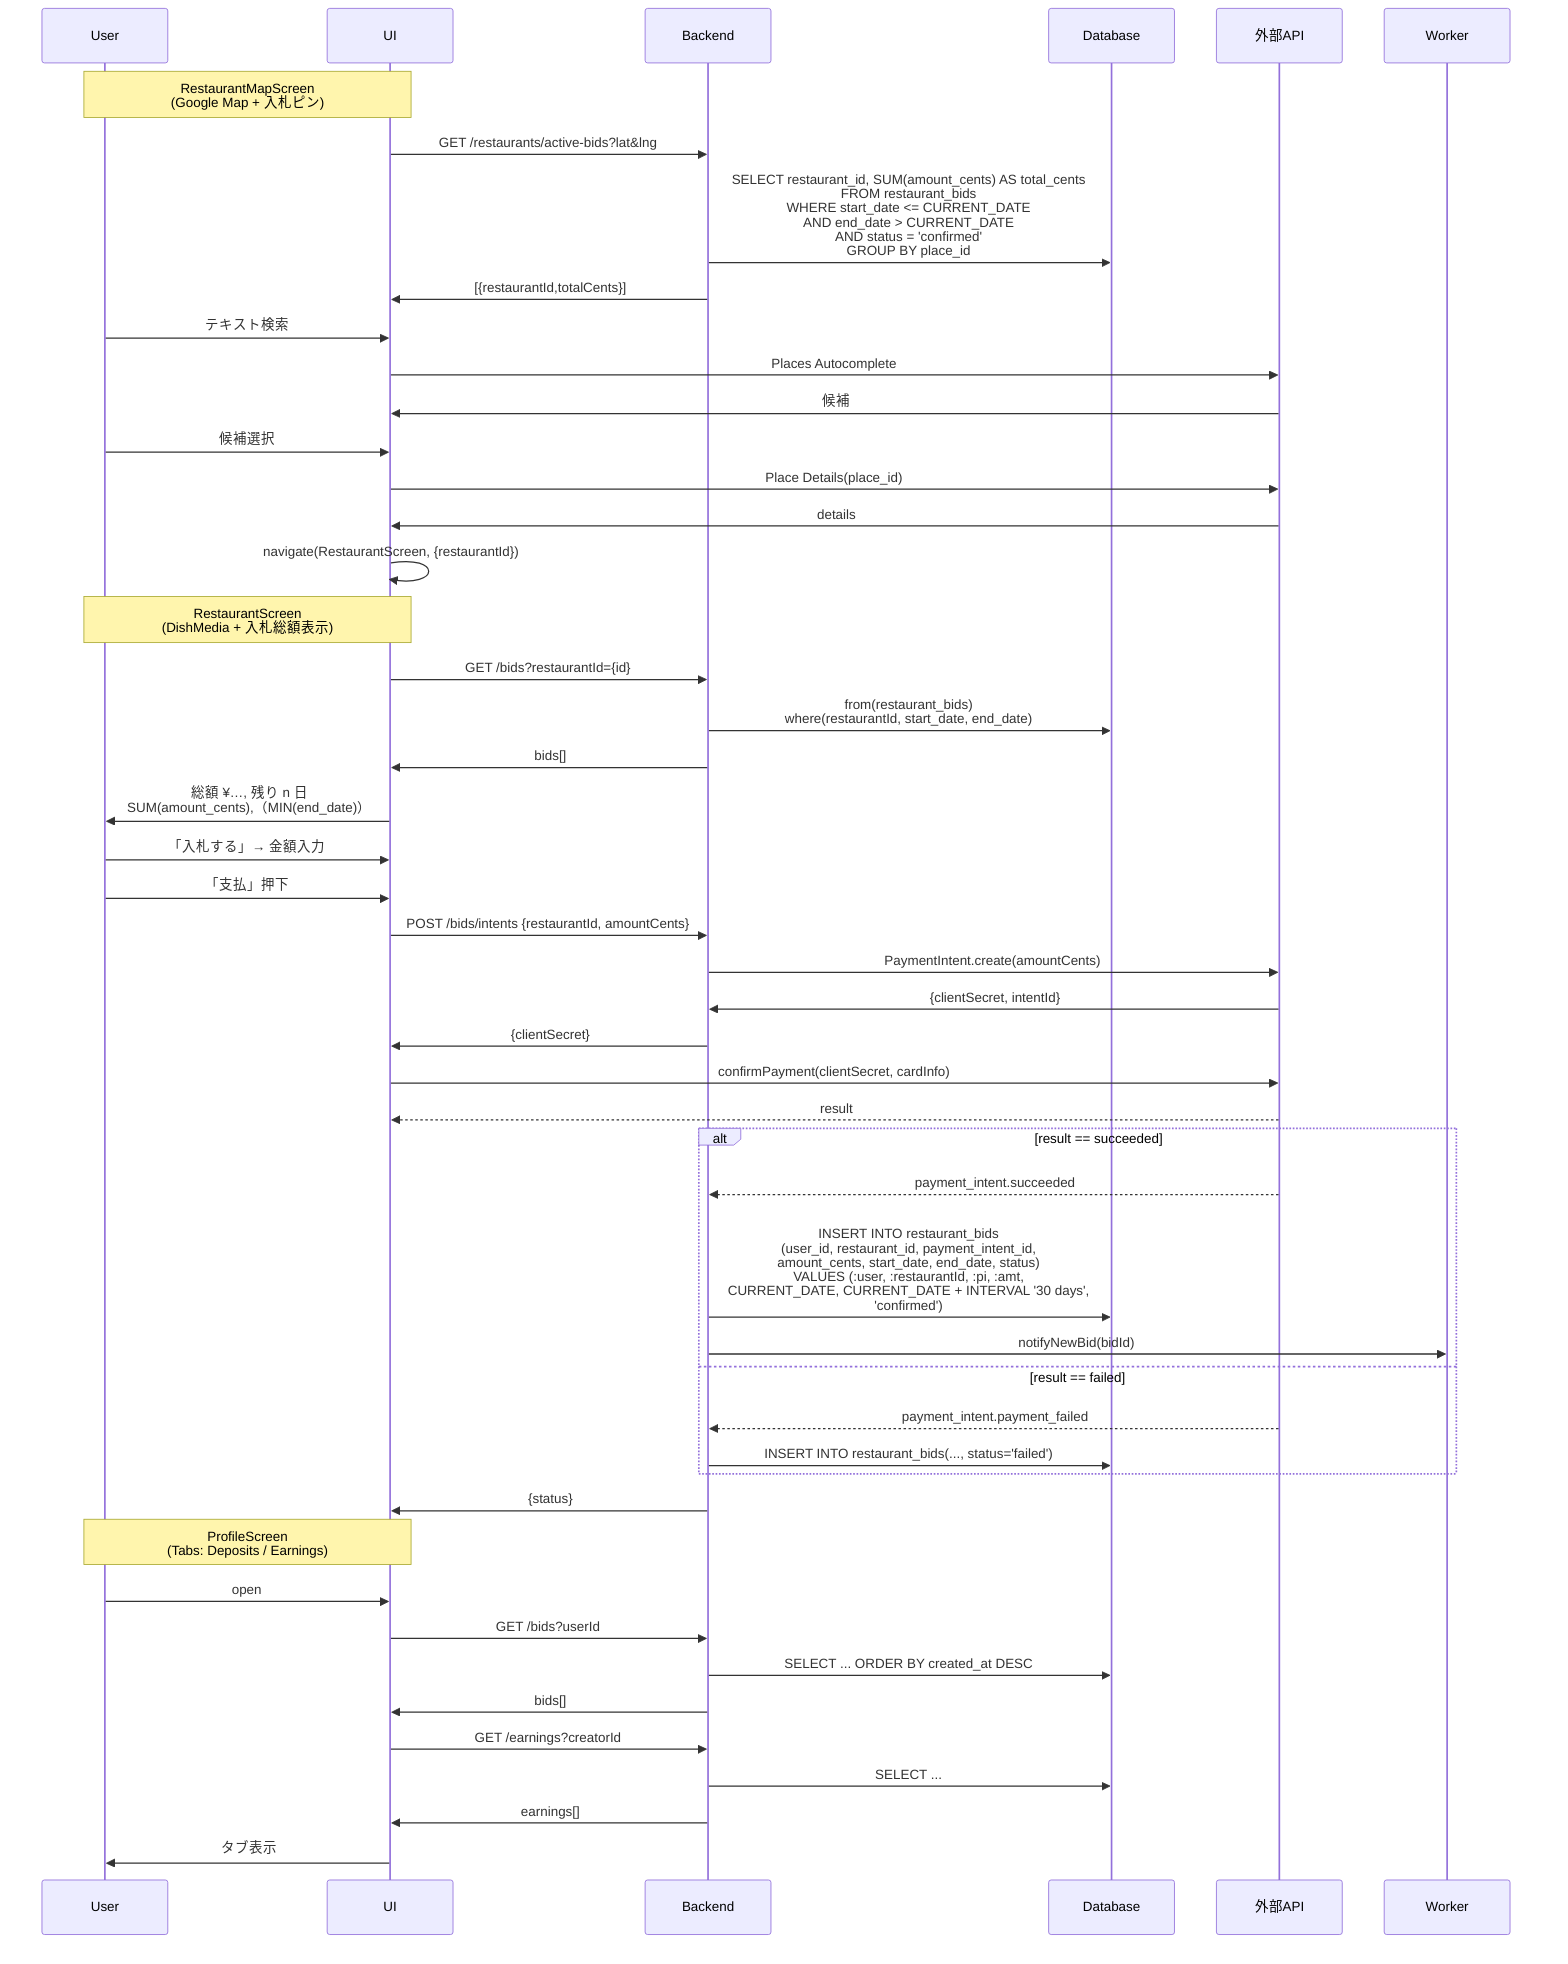 sequenceDiagram
    participant User
    participant UI
    participant Backend
    participant Database
    %% (Stripe / Google Places)
    participant ExternalAPI as 外部API  
    %% BullMQ / queue
    participant Worker     
%% ─────────────────────────────────────────────────────────────────────────
    Note over User,UI: RestaurantMapScreen<br>(Google Map + 入札ピン)
    UI ->> Backend: GET /restaurants/active-bids?lat&lng
        Backend ->> Database: SELECT restaurant_id, SUM(amount_cents) AS total_cents<br>FROM restaurant_bids<br>WHERE start_date <= CURRENT_DATE<br>AND end_date   >  CURRENT_DATE<br>AND status = 'confirmed'<br>GROUP BY place_id;
        Backend ->> UI: [{restaurantId,totalCents}]
    User ->> UI: テキスト検索
        UI ->> ExternalAPI: Places Autocomplete
            ExternalAPI ->> UI: 候補
    User ->> UI: 候補選択
        UI ->> ExternalAPI: Place Details(place_id)
            ExternalAPI ->> UI: details
        UI ->> UI: navigate(RestaurantScreen, {restaurantId})

%% ─────────────────────────────────────────────────────────────
    Note over User,UI: RestaurantScreen<br>(DishMedia + 入札総額表示)
        UI ->> Backend: GET /bids?restaurantId={id}
            Backend ->> Database: from(restaurant_bids)<br>where(restaurantId, start_date, end_date);
            Backend ->> UI: bids[]
        UI ->> User: 総額 ¥…, 残り n 日<br>SUM(amount_cents),（MIN(end_date)）
    User ->> UI: 「入札する」→ 金額入力
    User ->> UI: 「支払」押下
        %% PaymentIntent 発行
        UI ->> Backend: POST /bids/intents {restaurantId, amountCents}
            Backend ->> ExternalAPI: PaymentIntent.create(amountCents)
                ExternalAPI ->> Backend: {clientSecret, intentId}
            Backend ->> UI: {clientSecret}
        %% カード決済
        UI ->> ExternalAPI: confirmPayment(clientSecret, cardInfo)
            ExternalAPI -->> UI: result
    alt result == succeeded
        %% Stripe Webhook
        ExternalAPI -->> Backend: payment_intent.succeeded
            Backend ->> Database: <br>INSERT INTO restaurant_bids<br>(user_id, restaurant_id, payment_intent_id,<br>amount_cents, start_date, end_date, status)<br>VALUES (:user, :restaurantId, :pi, :amt,<br>CURRENT_DATE, CURRENT_DATE + INTERVAL '30 days',<br>'confirmed');
            %% 通知キュー
            Backend ->> Worker: notifyNewBid(bidId)
    else result == failed
        ExternalAPI -->> Backend: payment_intent.payment_failed
            Backend ->> Database: INSERT INTO restaurant_bids(..., status='failed')
    end
    Backend ->> UI: {status}

%% ─────────────────────────────────────────────────────────────
    Note over User,UI: ProfileScreen<br>(Tabs: Deposits / Earnings)
    User ->> UI: open
        UI ->> Backend: GET /bids?userId
            Backend ->> Database: SELECT ... ORDER BY created_at DESC
            Backend ->> UI: bids[]
        UI ->> Backend: GET /earnings?creatorId
            Backend ->> Database: SELECT ...
            Backend ->> UI: earnings[]
        UI ->> User: タブ表示